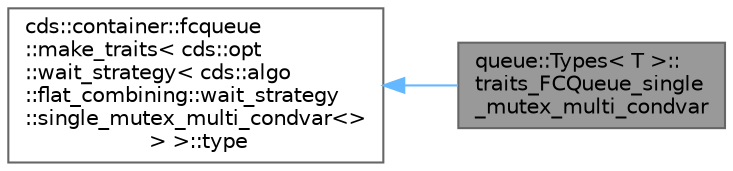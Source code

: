 digraph "queue::Types&lt; T &gt;::traits_FCQueue_single_mutex_multi_condvar"
{
 // LATEX_PDF_SIZE
  bgcolor="transparent";
  edge [fontname=Helvetica,fontsize=10,labelfontname=Helvetica,labelfontsize=10];
  node [fontname=Helvetica,fontsize=10,shape=box,height=0.2,width=0.4];
  rankdir="LR";
  Node1 [id="Node000001",label="queue::Types\< T \>::\ltraits_FCQueue_single\l_mutex_multi_condvar",height=0.2,width=0.4,color="gray40", fillcolor="grey60", style="filled", fontcolor="black",tooltip=" "];
  Node2 -> Node1 [id="edge2_Node000001_Node000002",dir="back",color="steelblue1",style="solid",tooltip=" "];
  Node2 [id="Node000002",label="cds::container::fcqueue\l::make_traits\< cds::opt\l::wait_strategy\< cds::algo\l::flat_combining::wait_strategy\l::single_mutex_multi_condvar\<\>\l \> \>::type",height=0.2,width=0.4,color="gray40", fillcolor="white", style="filled",tooltip=" "];
}
